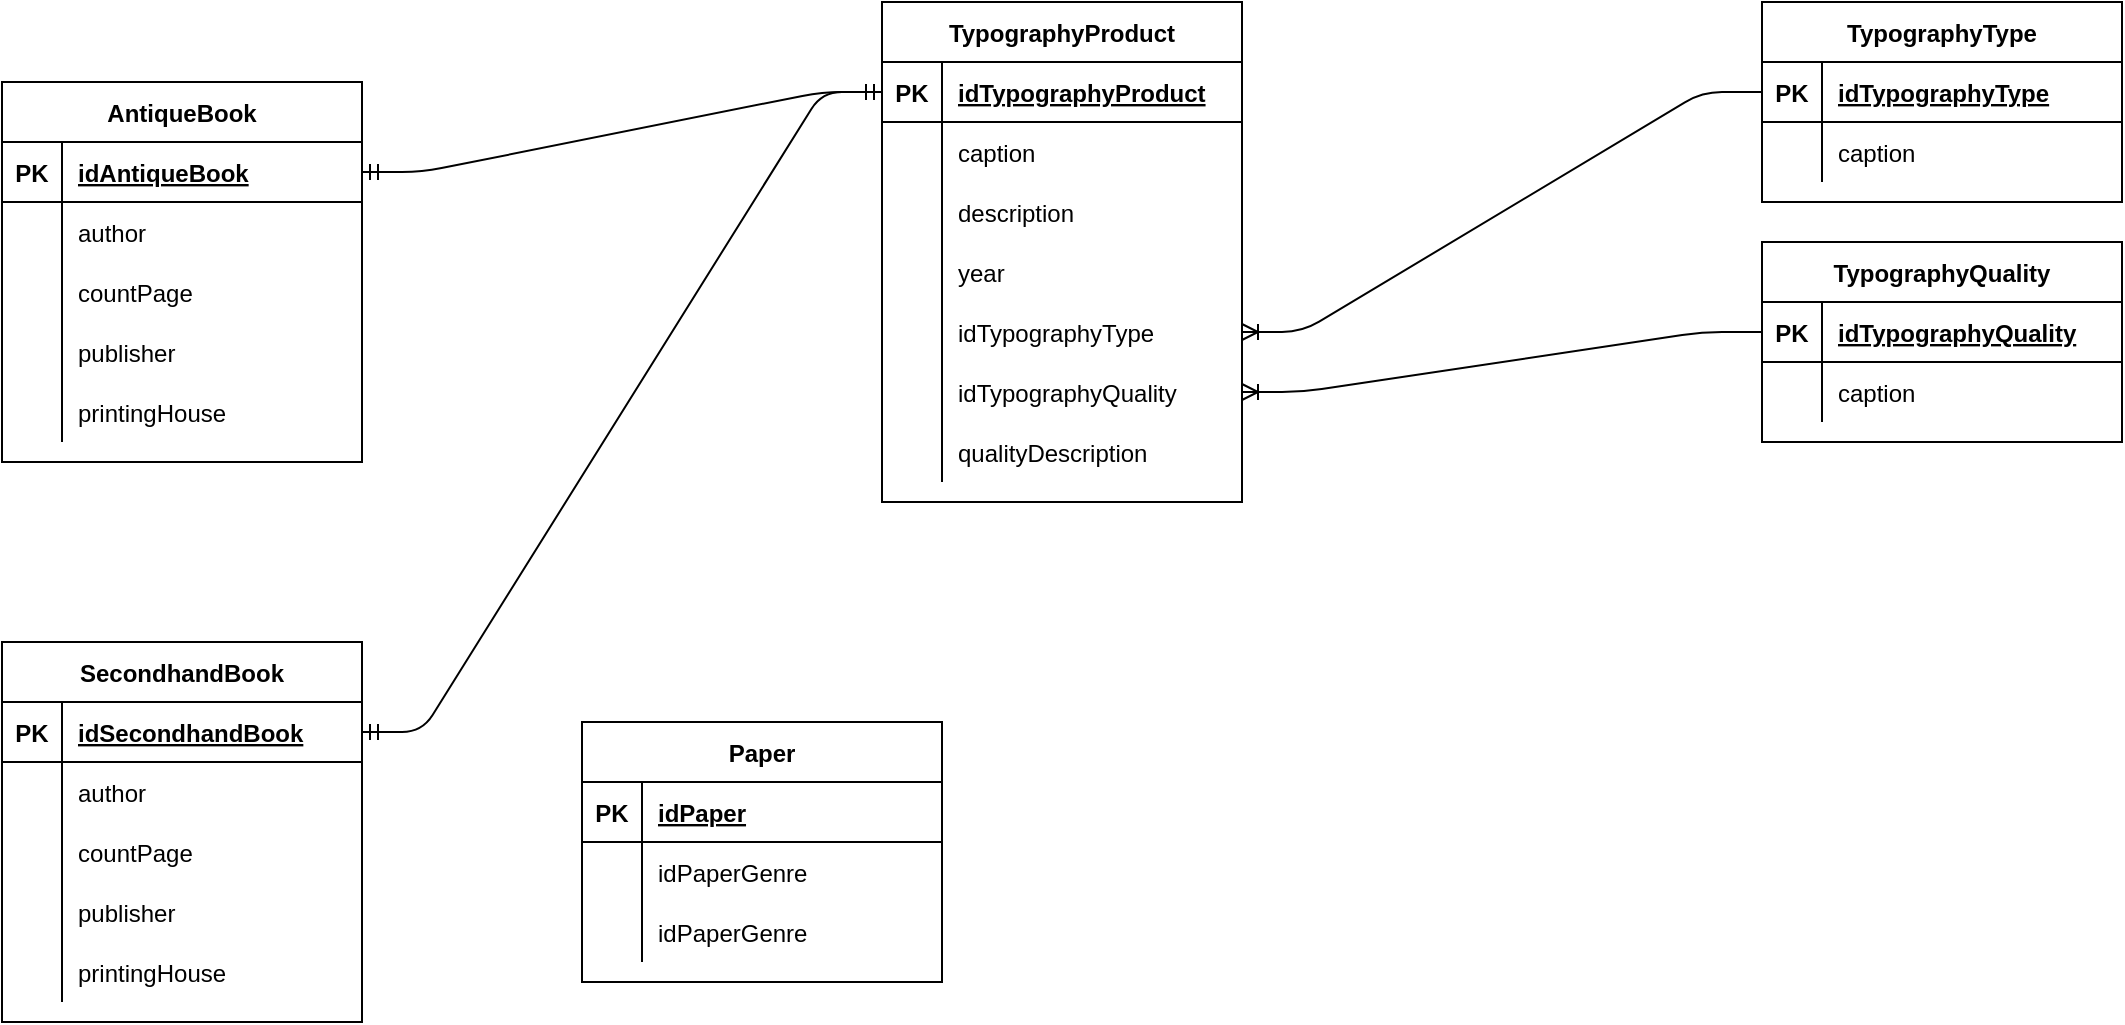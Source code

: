 <mxfile version="13.7.9" type="github" pages="2">
  <diagram id="R2lEEEUBdFMjLlhIrx00" name="Общая структура">
    <mxGraphModel dx="1610" dy="430" grid="1" gridSize="10" guides="1" tooltips="1" connect="1" arrows="1" fold="1" page="1" pageScale="1" pageWidth="850" pageHeight="1100" math="0" shadow="0" extFonts="Permanent Marker^https://fonts.googleapis.com/css?family=Permanent+Marker">
      <root>
        <mxCell id="0" />
        <mxCell id="1" parent="0" />
        <mxCell id="7gq-bZuDtef8zBYDTIqY-27" value="" style="edgeStyle=entityRelationEdgeStyle;fontSize=12;html=1;endArrow=ERoneToMany;" edge="1" parent="1" source="7gq-bZuDtef8zBYDTIqY-15" target="fQw-BtRaJXhAXheImwNY-1">
          <mxGeometry width="100" height="100" relative="1" as="geometry">
            <mxPoint x="580" y="140" as="sourcePoint" />
            <mxPoint x="550" y="280" as="targetPoint" />
          </mxGeometry>
        </mxCell>
        <mxCell id="7gq-bZuDtef8zBYDTIqY-1" value="TypographyProduct" style="shape=table;startSize=30;container=1;collapsible=1;childLayout=tableLayout;fixedRows=1;rowLines=0;fontStyle=1;align=center;resizeLast=1;" vertex="1" parent="1">
          <mxGeometry x="160" y="40" width="180" height="250" as="geometry" />
        </mxCell>
        <mxCell id="7gq-bZuDtef8zBYDTIqY-2" value="" style="shape=partialRectangle;collapsible=0;dropTarget=0;pointerEvents=0;fillColor=none;top=0;left=0;bottom=1;right=0;points=[[0,0.5],[1,0.5]];portConstraint=eastwest;" vertex="1" parent="7gq-bZuDtef8zBYDTIqY-1">
          <mxGeometry y="30" width="180" height="30" as="geometry" />
        </mxCell>
        <mxCell id="7gq-bZuDtef8zBYDTIqY-3" value="PK" style="shape=partialRectangle;connectable=0;fillColor=none;top=0;left=0;bottom=0;right=0;fontStyle=1;overflow=hidden;" vertex="1" parent="7gq-bZuDtef8zBYDTIqY-2">
          <mxGeometry width="30" height="30" as="geometry" />
        </mxCell>
        <mxCell id="7gq-bZuDtef8zBYDTIqY-4" value="idTypographyProduct" style="shape=partialRectangle;connectable=0;fillColor=none;top=0;left=0;bottom=0;right=0;align=left;spacingLeft=6;fontStyle=5;overflow=hidden;" vertex="1" parent="7gq-bZuDtef8zBYDTIqY-2">
          <mxGeometry x="30" width="150" height="30" as="geometry" />
        </mxCell>
        <mxCell id="7gq-bZuDtef8zBYDTIqY-5" value="" style="shape=partialRectangle;collapsible=0;dropTarget=0;pointerEvents=0;fillColor=none;top=0;left=0;bottom=0;right=0;points=[[0,0.5],[1,0.5]];portConstraint=eastwest;" vertex="1" parent="7gq-bZuDtef8zBYDTIqY-1">
          <mxGeometry y="60" width="180" height="30" as="geometry" />
        </mxCell>
        <mxCell id="7gq-bZuDtef8zBYDTIqY-6" value="" style="shape=partialRectangle;connectable=0;fillColor=none;top=0;left=0;bottom=0;right=0;editable=1;overflow=hidden;" vertex="1" parent="7gq-bZuDtef8zBYDTIqY-5">
          <mxGeometry width="30" height="30" as="geometry" />
        </mxCell>
        <mxCell id="7gq-bZuDtef8zBYDTIqY-7" value="caption" style="shape=partialRectangle;connectable=0;fillColor=none;top=0;left=0;bottom=0;right=0;align=left;spacingLeft=6;overflow=hidden;" vertex="1" parent="7gq-bZuDtef8zBYDTIqY-5">
          <mxGeometry x="30" width="150" height="30" as="geometry" />
        </mxCell>
        <mxCell id="fQw-BtRaJXhAXheImwNY-48" value="" style="shape=partialRectangle;collapsible=0;dropTarget=0;pointerEvents=0;fillColor=none;top=0;left=0;bottom=0;right=0;points=[[0,0.5],[1,0.5]];portConstraint=eastwest;" vertex="1" parent="7gq-bZuDtef8zBYDTIqY-1">
          <mxGeometry y="90" width="180" height="30" as="geometry" />
        </mxCell>
        <mxCell id="fQw-BtRaJXhAXheImwNY-49" value="" style="shape=partialRectangle;connectable=0;fillColor=none;top=0;left=0;bottom=0;right=0;editable=1;overflow=hidden;" vertex="1" parent="fQw-BtRaJXhAXheImwNY-48">
          <mxGeometry width="30" height="30" as="geometry" />
        </mxCell>
        <mxCell id="fQw-BtRaJXhAXheImwNY-50" value="description" style="shape=partialRectangle;connectable=0;fillColor=none;top=0;left=0;bottom=0;right=0;align=left;spacingLeft=6;overflow=hidden;" vertex="1" parent="fQw-BtRaJXhAXheImwNY-48">
          <mxGeometry x="30" width="150" height="30" as="geometry" />
        </mxCell>
        <mxCell id="7gq-bZuDtef8zBYDTIqY-8" value="" style="shape=partialRectangle;collapsible=0;dropTarget=0;pointerEvents=0;fillColor=none;top=0;left=0;bottom=0;right=0;points=[[0,0.5],[1,0.5]];portConstraint=eastwest;" vertex="1" parent="7gq-bZuDtef8zBYDTIqY-1">
          <mxGeometry y="120" width="180" height="30" as="geometry" />
        </mxCell>
        <mxCell id="7gq-bZuDtef8zBYDTIqY-9" value="" style="shape=partialRectangle;connectable=0;fillColor=none;top=0;left=0;bottom=0;right=0;editable=1;overflow=hidden;" vertex="1" parent="7gq-bZuDtef8zBYDTIqY-8">
          <mxGeometry width="30" height="30" as="geometry" />
        </mxCell>
        <mxCell id="7gq-bZuDtef8zBYDTIqY-10" value="year" style="shape=partialRectangle;connectable=0;fillColor=none;top=0;left=0;bottom=0;right=0;align=left;spacingLeft=6;overflow=hidden;" vertex="1" parent="7gq-bZuDtef8zBYDTIqY-8">
          <mxGeometry x="30" width="150" height="30" as="geometry" />
        </mxCell>
        <mxCell id="fQw-BtRaJXhAXheImwNY-1" value="" style="shape=partialRectangle;collapsible=0;dropTarget=0;pointerEvents=0;fillColor=none;top=0;left=0;bottom=0;right=0;points=[[0,0.5],[1,0.5]];portConstraint=eastwest;" vertex="1" parent="7gq-bZuDtef8zBYDTIqY-1">
          <mxGeometry y="150" width="180" height="30" as="geometry" />
        </mxCell>
        <mxCell id="fQw-BtRaJXhAXheImwNY-2" value="" style="shape=partialRectangle;connectable=0;fillColor=none;top=0;left=0;bottom=0;right=0;editable=1;overflow=hidden;" vertex="1" parent="fQw-BtRaJXhAXheImwNY-1">
          <mxGeometry width="30" height="30" as="geometry" />
        </mxCell>
        <mxCell id="fQw-BtRaJXhAXheImwNY-3" value="idTypographyType" style="shape=partialRectangle;connectable=0;fillColor=none;top=0;left=0;bottom=0;right=0;align=left;spacingLeft=6;overflow=hidden;" vertex="1" parent="fQw-BtRaJXhAXheImwNY-1">
          <mxGeometry x="30" width="150" height="30" as="geometry" />
        </mxCell>
        <mxCell id="fQw-BtRaJXhAXheImwNY-4" value="" style="shape=partialRectangle;collapsible=0;dropTarget=0;pointerEvents=0;fillColor=none;top=0;left=0;bottom=0;right=0;points=[[0,0.5],[1,0.5]];portConstraint=eastwest;" vertex="1" parent="7gq-bZuDtef8zBYDTIqY-1">
          <mxGeometry y="180" width="180" height="30" as="geometry" />
        </mxCell>
        <mxCell id="fQw-BtRaJXhAXheImwNY-5" value="" style="shape=partialRectangle;connectable=0;fillColor=none;top=0;left=0;bottom=0;right=0;editable=1;overflow=hidden;" vertex="1" parent="fQw-BtRaJXhAXheImwNY-4">
          <mxGeometry width="30" height="30" as="geometry" />
        </mxCell>
        <mxCell id="fQw-BtRaJXhAXheImwNY-6" value="idTypographyQuality" style="shape=partialRectangle;connectable=0;fillColor=none;top=0;left=0;bottom=0;right=0;align=left;spacingLeft=6;overflow=hidden;" vertex="1" parent="fQw-BtRaJXhAXheImwNY-4">
          <mxGeometry x="30" width="150" height="30" as="geometry" />
        </mxCell>
        <mxCell id="7gq-bZuDtef8zBYDTIqY-11" value="" style="shape=partialRectangle;collapsible=0;dropTarget=0;pointerEvents=0;fillColor=none;top=0;left=0;bottom=0;right=0;points=[[0,0.5],[1,0.5]];portConstraint=eastwest;" vertex="1" parent="7gq-bZuDtef8zBYDTIqY-1">
          <mxGeometry y="210" width="180" height="30" as="geometry" />
        </mxCell>
        <mxCell id="7gq-bZuDtef8zBYDTIqY-12" value="" style="shape=partialRectangle;connectable=0;fillColor=none;top=0;left=0;bottom=0;right=0;editable=1;overflow=hidden;" vertex="1" parent="7gq-bZuDtef8zBYDTIqY-11">
          <mxGeometry width="30" height="30" as="geometry" />
        </mxCell>
        <mxCell id="7gq-bZuDtef8zBYDTIqY-13" value="qualityDescription" style="shape=partialRectangle;connectable=0;fillColor=none;top=0;left=0;bottom=0;right=0;align=left;spacingLeft=6;overflow=hidden;" vertex="1" parent="7gq-bZuDtef8zBYDTIqY-11">
          <mxGeometry x="30" width="150" height="30" as="geometry" />
        </mxCell>
        <mxCell id="7gq-bZuDtef8zBYDTIqY-14" value="TypographyType" style="shape=table;startSize=30;container=1;collapsible=1;childLayout=tableLayout;fixedRows=1;rowLines=0;fontStyle=1;align=center;resizeLast=1;" vertex="1" parent="1">
          <mxGeometry x="600" y="40" width="180" height="100" as="geometry" />
        </mxCell>
        <mxCell id="7gq-bZuDtef8zBYDTIqY-15" value="" style="shape=partialRectangle;collapsible=0;dropTarget=0;pointerEvents=0;fillColor=none;top=0;left=0;bottom=1;right=0;points=[[0,0.5],[1,0.5]];portConstraint=eastwest;" vertex="1" parent="7gq-bZuDtef8zBYDTIqY-14">
          <mxGeometry y="30" width="180" height="30" as="geometry" />
        </mxCell>
        <mxCell id="7gq-bZuDtef8zBYDTIqY-16" value="PK" style="shape=partialRectangle;connectable=0;fillColor=none;top=0;left=0;bottom=0;right=0;fontStyle=1;overflow=hidden;" vertex="1" parent="7gq-bZuDtef8zBYDTIqY-15">
          <mxGeometry width="30" height="30" as="geometry" />
        </mxCell>
        <mxCell id="7gq-bZuDtef8zBYDTIqY-17" value="idTypographyType" style="shape=partialRectangle;connectable=0;fillColor=none;top=0;left=0;bottom=0;right=0;align=left;spacingLeft=6;fontStyle=5;overflow=hidden;" vertex="1" parent="7gq-bZuDtef8zBYDTIqY-15">
          <mxGeometry x="30" width="150" height="30" as="geometry" />
        </mxCell>
        <mxCell id="7gq-bZuDtef8zBYDTIqY-18" value="" style="shape=partialRectangle;collapsible=0;dropTarget=0;pointerEvents=0;fillColor=none;top=0;left=0;bottom=0;right=0;points=[[0,0.5],[1,0.5]];portConstraint=eastwest;" vertex="1" parent="7gq-bZuDtef8zBYDTIqY-14">
          <mxGeometry y="60" width="180" height="30" as="geometry" />
        </mxCell>
        <mxCell id="7gq-bZuDtef8zBYDTIqY-19" value="" style="shape=partialRectangle;connectable=0;fillColor=none;top=0;left=0;bottom=0;right=0;editable=1;overflow=hidden;" vertex="1" parent="7gq-bZuDtef8zBYDTIqY-18">
          <mxGeometry width="30" height="30" as="geometry" />
        </mxCell>
        <mxCell id="7gq-bZuDtef8zBYDTIqY-20" value="caption" style="shape=partialRectangle;connectable=0;fillColor=none;top=0;left=0;bottom=0;right=0;align=left;spacingLeft=6;overflow=hidden;" vertex="1" parent="7gq-bZuDtef8zBYDTIqY-18">
          <mxGeometry x="30" width="150" height="30" as="geometry" />
        </mxCell>
        <mxCell id="OE2pq34uRL8KqvzBAQ7R-20" value="TypographyQuality" style="shape=table;startSize=30;container=1;collapsible=1;childLayout=tableLayout;fixedRows=1;rowLines=0;fontStyle=1;align=center;resizeLast=1;" vertex="1" parent="1">
          <mxGeometry x="600" y="160" width="180" height="100" as="geometry" />
        </mxCell>
        <mxCell id="OE2pq34uRL8KqvzBAQ7R-21" value="" style="shape=partialRectangle;collapsible=0;dropTarget=0;pointerEvents=0;fillColor=none;top=0;left=0;bottom=1;right=0;points=[[0,0.5],[1,0.5]];portConstraint=eastwest;" vertex="1" parent="OE2pq34uRL8KqvzBAQ7R-20">
          <mxGeometry y="30" width="180" height="30" as="geometry" />
        </mxCell>
        <mxCell id="OE2pq34uRL8KqvzBAQ7R-22" value="PK" style="shape=partialRectangle;connectable=0;fillColor=none;top=0;left=0;bottom=0;right=0;fontStyle=1;overflow=hidden;" vertex="1" parent="OE2pq34uRL8KqvzBAQ7R-21">
          <mxGeometry width="30" height="30" as="geometry" />
        </mxCell>
        <mxCell id="OE2pq34uRL8KqvzBAQ7R-23" value="idTypographyQuality" style="shape=partialRectangle;connectable=0;fillColor=none;top=0;left=0;bottom=0;right=0;align=left;spacingLeft=6;fontStyle=5;overflow=hidden;" vertex="1" parent="OE2pq34uRL8KqvzBAQ7R-21">
          <mxGeometry x="30" width="150" height="30" as="geometry" />
        </mxCell>
        <mxCell id="OE2pq34uRL8KqvzBAQ7R-24" value="" style="shape=partialRectangle;collapsible=0;dropTarget=0;pointerEvents=0;fillColor=none;top=0;left=0;bottom=0;right=0;points=[[0,0.5],[1,0.5]];portConstraint=eastwest;" vertex="1" parent="OE2pq34uRL8KqvzBAQ7R-20">
          <mxGeometry y="60" width="180" height="30" as="geometry" />
        </mxCell>
        <mxCell id="OE2pq34uRL8KqvzBAQ7R-25" value="" style="shape=partialRectangle;connectable=0;fillColor=none;top=0;left=0;bottom=0;right=0;editable=1;overflow=hidden;" vertex="1" parent="OE2pq34uRL8KqvzBAQ7R-24">
          <mxGeometry width="30" height="30" as="geometry" />
        </mxCell>
        <mxCell id="OE2pq34uRL8KqvzBAQ7R-26" value="caption" style="shape=partialRectangle;connectable=0;fillColor=none;top=0;left=0;bottom=0;right=0;align=left;spacingLeft=6;overflow=hidden;" vertex="1" parent="OE2pq34uRL8KqvzBAQ7R-24">
          <mxGeometry x="30" width="150" height="30" as="geometry" />
        </mxCell>
        <mxCell id="fQw-BtRaJXhAXheImwNY-7" value="" style="edgeStyle=entityRelationEdgeStyle;fontSize=12;html=1;endArrow=ERoneToMany;" edge="1" parent="1" source="OE2pq34uRL8KqvzBAQ7R-21" target="fQw-BtRaJXhAXheImwNY-4">
          <mxGeometry width="100" height="100" relative="1" as="geometry">
            <mxPoint x="610" y="95" as="sourcePoint" />
            <mxPoint x="350" y="185" as="targetPoint" />
          </mxGeometry>
        </mxCell>
        <mxCell id="fQw-BtRaJXhAXheImwNY-8" value="" style="edgeStyle=entityRelationEdgeStyle;fontSize=12;html=1;endArrow=ERmandOne;startArrow=ERmandOne;" edge="1" parent="1" source="OE2pq34uRL8KqvzBAQ7R-2" target="7gq-bZuDtef8zBYDTIqY-2">
          <mxGeometry width="100" height="100" relative="1" as="geometry">
            <mxPoint x="50" y="450" as="sourcePoint" />
            <mxPoint x="150" y="350" as="targetPoint" />
          </mxGeometry>
        </mxCell>
        <mxCell id="fQw-BtRaJXhAXheImwNY-9" value="SecondhandBook" style="shape=table;startSize=30;container=1;collapsible=1;childLayout=tableLayout;fixedRows=1;rowLines=0;fontStyle=1;align=center;resizeLast=1;" vertex="1" parent="1">
          <mxGeometry x="-280" y="360" width="180" height="190" as="geometry" />
        </mxCell>
        <mxCell id="fQw-BtRaJXhAXheImwNY-10" value="" style="shape=partialRectangle;collapsible=0;dropTarget=0;pointerEvents=0;fillColor=none;top=0;left=0;bottom=1;right=0;points=[[0,0.5],[1,0.5]];portConstraint=eastwest;" vertex="1" parent="fQw-BtRaJXhAXheImwNY-9">
          <mxGeometry y="30" width="180" height="30" as="geometry" />
        </mxCell>
        <mxCell id="fQw-BtRaJXhAXheImwNY-11" value="PK" style="shape=partialRectangle;connectable=0;fillColor=none;top=0;left=0;bottom=0;right=0;fontStyle=1;overflow=hidden;" vertex="1" parent="fQw-BtRaJXhAXheImwNY-10">
          <mxGeometry width="30" height="30" as="geometry" />
        </mxCell>
        <mxCell id="fQw-BtRaJXhAXheImwNY-12" value="idSecondhandBook" style="shape=partialRectangle;connectable=0;fillColor=none;top=0;left=0;bottom=0;right=0;align=left;spacingLeft=6;fontStyle=5;overflow=hidden;" vertex="1" parent="fQw-BtRaJXhAXheImwNY-10">
          <mxGeometry x="30" width="150" height="30" as="geometry" />
        </mxCell>
        <mxCell id="fQw-BtRaJXhAXheImwNY-13" value="" style="shape=partialRectangle;collapsible=0;dropTarget=0;pointerEvents=0;fillColor=none;top=0;left=0;bottom=0;right=0;points=[[0,0.5],[1,0.5]];portConstraint=eastwest;" vertex="1" parent="fQw-BtRaJXhAXheImwNY-9">
          <mxGeometry y="60" width="180" height="30" as="geometry" />
        </mxCell>
        <mxCell id="fQw-BtRaJXhAXheImwNY-14" value="" style="shape=partialRectangle;connectable=0;fillColor=none;top=0;left=0;bottom=0;right=0;editable=1;overflow=hidden;" vertex="1" parent="fQw-BtRaJXhAXheImwNY-13">
          <mxGeometry width="30" height="30" as="geometry" />
        </mxCell>
        <mxCell id="fQw-BtRaJXhAXheImwNY-15" value="author" style="shape=partialRectangle;connectable=0;fillColor=none;top=0;left=0;bottom=0;right=0;align=left;spacingLeft=6;overflow=hidden;" vertex="1" parent="fQw-BtRaJXhAXheImwNY-13">
          <mxGeometry x="30" width="150" height="30" as="geometry" />
        </mxCell>
        <mxCell id="fQw-BtRaJXhAXheImwNY-16" value="" style="shape=partialRectangle;collapsible=0;dropTarget=0;pointerEvents=0;fillColor=none;top=0;left=0;bottom=0;right=0;points=[[0,0.5],[1,0.5]];portConstraint=eastwest;" vertex="1" parent="fQw-BtRaJXhAXheImwNY-9">
          <mxGeometry y="90" width="180" height="30" as="geometry" />
        </mxCell>
        <mxCell id="fQw-BtRaJXhAXheImwNY-17" value="" style="shape=partialRectangle;connectable=0;fillColor=none;top=0;left=0;bottom=0;right=0;editable=1;overflow=hidden;" vertex="1" parent="fQw-BtRaJXhAXheImwNY-16">
          <mxGeometry width="30" height="30" as="geometry" />
        </mxCell>
        <mxCell id="fQw-BtRaJXhAXheImwNY-18" value="countPage" style="shape=partialRectangle;connectable=0;fillColor=none;top=0;left=0;bottom=0;right=0;align=left;spacingLeft=6;overflow=hidden;" vertex="1" parent="fQw-BtRaJXhAXheImwNY-16">
          <mxGeometry x="30" width="150" height="30" as="geometry" />
        </mxCell>
        <mxCell id="fQw-BtRaJXhAXheImwNY-19" value="" style="shape=partialRectangle;collapsible=0;dropTarget=0;pointerEvents=0;fillColor=none;top=0;left=0;bottom=0;right=0;points=[[0,0.5],[1,0.5]];portConstraint=eastwest;" vertex="1" parent="fQw-BtRaJXhAXheImwNY-9">
          <mxGeometry y="120" width="180" height="30" as="geometry" />
        </mxCell>
        <mxCell id="fQw-BtRaJXhAXheImwNY-20" value="" style="shape=partialRectangle;connectable=0;fillColor=none;top=0;left=0;bottom=0;right=0;editable=1;overflow=hidden;" vertex="1" parent="fQw-BtRaJXhAXheImwNY-19">
          <mxGeometry width="30" height="30" as="geometry" />
        </mxCell>
        <mxCell id="fQw-BtRaJXhAXheImwNY-21" value="publisher" style="shape=partialRectangle;connectable=0;fillColor=none;top=0;left=0;bottom=0;right=0;align=left;spacingLeft=6;overflow=hidden;" vertex="1" parent="fQw-BtRaJXhAXheImwNY-19">
          <mxGeometry x="30" width="150" height="30" as="geometry" />
        </mxCell>
        <mxCell id="fQw-BtRaJXhAXheImwNY-22" value="" style="shape=partialRectangle;collapsible=0;dropTarget=0;pointerEvents=0;fillColor=none;top=0;left=0;bottom=0;right=0;points=[[0,0.5],[1,0.5]];portConstraint=eastwest;" vertex="1" parent="fQw-BtRaJXhAXheImwNY-9">
          <mxGeometry y="150" width="180" height="30" as="geometry" />
        </mxCell>
        <mxCell id="fQw-BtRaJXhAXheImwNY-23" value="" style="shape=partialRectangle;connectable=0;fillColor=none;top=0;left=0;bottom=0;right=0;editable=1;overflow=hidden;" vertex="1" parent="fQw-BtRaJXhAXheImwNY-22">
          <mxGeometry width="30" height="30" as="geometry" />
        </mxCell>
        <mxCell id="fQw-BtRaJXhAXheImwNY-24" value="printingHouse" style="shape=partialRectangle;connectable=0;fillColor=none;top=0;left=0;bottom=0;right=0;align=left;spacingLeft=6;overflow=hidden;" vertex="1" parent="fQw-BtRaJXhAXheImwNY-22">
          <mxGeometry x="30" width="150" height="30" as="geometry" />
        </mxCell>
        <mxCell id="OE2pq34uRL8KqvzBAQ7R-1" value="AntiqueBook" style="shape=table;startSize=30;container=1;collapsible=1;childLayout=tableLayout;fixedRows=1;rowLines=0;fontStyle=1;align=center;resizeLast=1;" vertex="1" parent="1">
          <mxGeometry x="-280" y="80" width="180" height="190" as="geometry" />
        </mxCell>
        <mxCell id="OE2pq34uRL8KqvzBAQ7R-2" value="" style="shape=partialRectangle;collapsible=0;dropTarget=0;pointerEvents=0;fillColor=none;top=0;left=0;bottom=1;right=0;points=[[0,0.5],[1,0.5]];portConstraint=eastwest;" vertex="1" parent="OE2pq34uRL8KqvzBAQ7R-1">
          <mxGeometry y="30" width="180" height="30" as="geometry" />
        </mxCell>
        <mxCell id="OE2pq34uRL8KqvzBAQ7R-3" value="PK" style="shape=partialRectangle;connectable=0;fillColor=none;top=0;left=0;bottom=0;right=0;fontStyle=1;overflow=hidden;" vertex="1" parent="OE2pq34uRL8KqvzBAQ7R-2">
          <mxGeometry width="30" height="30" as="geometry" />
        </mxCell>
        <mxCell id="OE2pq34uRL8KqvzBAQ7R-4" value="idAntiqueBook" style="shape=partialRectangle;connectable=0;fillColor=none;top=0;left=0;bottom=0;right=0;align=left;spacingLeft=6;fontStyle=5;overflow=hidden;" vertex="1" parent="OE2pq34uRL8KqvzBAQ7R-2">
          <mxGeometry x="30" width="150" height="30" as="geometry" />
        </mxCell>
        <mxCell id="OE2pq34uRL8KqvzBAQ7R-5" value="" style="shape=partialRectangle;collapsible=0;dropTarget=0;pointerEvents=0;fillColor=none;top=0;left=0;bottom=0;right=0;points=[[0,0.5],[1,0.5]];portConstraint=eastwest;" vertex="1" parent="OE2pq34uRL8KqvzBAQ7R-1">
          <mxGeometry y="60" width="180" height="30" as="geometry" />
        </mxCell>
        <mxCell id="OE2pq34uRL8KqvzBAQ7R-6" value="" style="shape=partialRectangle;connectable=0;fillColor=none;top=0;left=0;bottom=0;right=0;editable=1;overflow=hidden;" vertex="1" parent="OE2pq34uRL8KqvzBAQ7R-5">
          <mxGeometry width="30" height="30" as="geometry" />
        </mxCell>
        <mxCell id="OE2pq34uRL8KqvzBAQ7R-7" value="author" style="shape=partialRectangle;connectable=0;fillColor=none;top=0;left=0;bottom=0;right=0;align=left;spacingLeft=6;overflow=hidden;" vertex="1" parent="OE2pq34uRL8KqvzBAQ7R-5">
          <mxGeometry x="30" width="150" height="30" as="geometry" />
        </mxCell>
        <mxCell id="OE2pq34uRL8KqvzBAQ7R-8" value="" style="shape=partialRectangle;collapsible=0;dropTarget=0;pointerEvents=0;fillColor=none;top=0;left=0;bottom=0;right=0;points=[[0,0.5],[1,0.5]];portConstraint=eastwest;" vertex="1" parent="OE2pq34uRL8KqvzBAQ7R-1">
          <mxGeometry y="90" width="180" height="30" as="geometry" />
        </mxCell>
        <mxCell id="OE2pq34uRL8KqvzBAQ7R-9" value="" style="shape=partialRectangle;connectable=0;fillColor=none;top=0;left=0;bottom=0;right=0;editable=1;overflow=hidden;" vertex="1" parent="OE2pq34uRL8KqvzBAQ7R-8">
          <mxGeometry width="30" height="30" as="geometry" />
        </mxCell>
        <mxCell id="OE2pq34uRL8KqvzBAQ7R-10" value="countPage" style="shape=partialRectangle;connectable=0;fillColor=none;top=0;left=0;bottom=0;right=0;align=left;spacingLeft=6;overflow=hidden;" vertex="1" parent="OE2pq34uRL8KqvzBAQ7R-8">
          <mxGeometry x="30" width="150" height="30" as="geometry" />
        </mxCell>
        <mxCell id="OE2pq34uRL8KqvzBAQ7R-11" value="" style="shape=partialRectangle;collapsible=0;dropTarget=0;pointerEvents=0;fillColor=none;top=0;left=0;bottom=0;right=0;points=[[0,0.5],[1,0.5]];portConstraint=eastwest;" vertex="1" parent="OE2pq34uRL8KqvzBAQ7R-1">
          <mxGeometry y="120" width="180" height="30" as="geometry" />
        </mxCell>
        <mxCell id="OE2pq34uRL8KqvzBAQ7R-12" value="" style="shape=partialRectangle;connectable=0;fillColor=none;top=0;left=0;bottom=0;right=0;editable=1;overflow=hidden;" vertex="1" parent="OE2pq34uRL8KqvzBAQ7R-11">
          <mxGeometry width="30" height="30" as="geometry" />
        </mxCell>
        <mxCell id="OE2pq34uRL8KqvzBAQ7R-13" value="publisher" style="shape=partialRectangle;connectable=0;fillColor=none;top=0;left=0;bottom=0;right=0;align=left;spacingLeft=6;overflow=hidden;" vertex="1" parent="OE2pq34uRL8KqvzBAQ7R-11">
          <mxGeometry x="30" width="150" height="30" as="geometry" />
        </mxCell>
        <mxCell id="OE2pq34uRL8KqvzBAQ7R-14" value="" style="shape=partialRectangle;collapsible=0;dropTarget=0;pointerEvents=0;fillColor=none;top=0;left=0;bottom=0;right=0;points=[[0,0.5],[1,0.5]];portConstraint=eastwest;" vertex="1" parent="OE2pq34uRL8KqvzBAQ7R-1">
          <mxGeometry y="150" width="180" height="30" as="geometry" />
        </mxCell>
        <mxCell id="OE2pq34uRL8KqvzBAQ7R-15" value="" style="shape=partialRectangle;connectable=0;fillColor=none;top=0;left=0;bottom=0;right=0;editable=1;overflow=hidden;" vertex="1" parent="OE2pq34uRL8KqvzBAQ7R-14">
          <mxGeometry width="30" height="30" as="geometry" />
        </mxCell>
        <mxCell id="OE2pq34uRL8KqvzBAQ7R-16" value="printingHouse" style="shape=partialRectangle;connectable=0;fillColor=none;top=0;left=0;bottom=0;right=0;align=left;spacingLeft=6;overflow=hidden;" vertex="1" parent="OE2pq34uRL8KqvzBAQ7R-14">
          <mxGeometry x="30" width="150" height="30" as="geometry" />
        </mxCell>
        <mxCell id="fQw-BtRaJXhAXheImwNY-28" value="" style="edgeStyle=entityRelationEdgeStyle;fontSize=12;html=1;endArrow=ERmandOne;startArrow=ERmandOne;" edge="1" parent="1" source="fQw-BtRaJXhAXheImwNY-10" target="7gq-bZuDtef8zBYDTIqY-2">
          <mxGeometry width="100" height="100" relative="1" as="geometry">
            <mxPoint x="-20" y="430" as="sourcePoint" />
            <mxPoint x="80" y="330" as="targetPoint" />
          </mxGeometry>
        </mxCell>
        <mxCell id="fQw-BtRaJXhAXheImwNY-29" value="Paper" style="shape=table;startSize=30;container=1;collapsible=1;childLayout=tableLayout;fixedRows=1;rowLines=0;fontStyle=1;align=center;resizeLast=1;" vertex="1" parent="1">
          <mxGeometry x="10" y="400" width="180" height="130" as="geometry" />
        </mxCell>
        <mxCell id="fQw-BtRaJXhAXheImwNY-30" value="" style="shape=partialRectangle;collapsible=0;dropTarget=0;pointerEvents=0;fillColor=none;top=0;left=0;bottom=1;right=0;points=[[0,0.5],[1,0.5]];portConstraint=eastwest;" vertex="1" parent="fQw-BtRaJXhAXheImwNY-29">
          <mxGeometry y="30" width="180" height="30" as="geometry" />
        </mxCell>
        <mxCell id="fQw-BtRaJXhAXheImwNY-31" value="PK" style="shape=partialRectangle;connectable=0;fillColor=none;top=0;left=0;bottom=0;right=0;fontStyle=1;overflow=hidden;" vertex="1" parent="fQw-BtRaJXhAXheImwNY-30">
          <mxGeometry width="30" height="30" as="geometry" />
        </mxCell>
        <mxCell id="fQw-BtRaJXhAXheImwNY-32" value="idPaper" style="shape=partialRectangle;connectable=0;fillColor=none;top=0;left=0;bottom=0;right=0;align=left;spacingLeft=6;fontStyle=5;overflow=hidden;" vertex="1" parent="fQw-BtRaJXhAXheImwNY-30">
          <mxGeometry x="30" width="150" height="30" as="geometry" />
        </mxCell>
        <mxCell id="fQw-BtRaJXhAXheImwNY-33" value="" style="shape=partialRectangle;collapsible=0;dropTarget=0;pointerEvents=0;fillColor=none;top=0;left=0;bottom=0;right=0;points=[[0,0.5],[1,0.5]];portConstraint=eastwest;" vertex="1" parent="fQw-BtRaJXhAXheImwNY-29">
          <mxGeometry y="60" width="180" height="30" as="geometry" />
        </mxCell>
        <mxCell id="fQw-BtRaJXhAXheImwNY-34" value="" style="shape=partialRectangle;connectable=0;fillColor=none;top=0;left=0;bottom=0;right=0;editable=1;overflow=hidden;" vertex="1" parent="fQw-BtRaJXhAXheImwNY-33">
          <mxGeometry width="30" height="30" as="geometry" />
        </mxCell>
        <mxCell id="fQw-BtRaJXhAXheImwNY-35" value="idPaperGenre" style="shape=partialRectangle;connectable=0;fillColor=none;top=0;left=0;bottom=0;right=0;align=left;spacingLeft=6;overflow=hidden;" vertex="1" parent="fQw-BtRaJXhAXheImwNY-33">
          <mxGeometry x="30" width="150" height="30" as="geometry" />
        </mxCell>
        <mxCell id="fQw-BtRaJXhAXheImwNY-45" value="" style="shape=partialRectangle;collapsible=0;dropTarget=0;pointerEvents=0;fillColor=none;top=0;left=0;bottom=0;right=0;points=[[0,0.5],[1,0.5]];portConstraint=eastwest;" vertex="1" parent="fQw-BtRaJXhAXheImwNY-29">
          <mxGeometry y="90" width="180" height="30" as="geometry" />
        </mxCell>
        <mxCell id="fQw-BtRaJXhAXheImwNY-46" value="" style="shape=partialRectangle;connectable=0;fillColor=none;top=0;left=0;bottom=0;right=0;editable=1;overflow=hidden;" vertex="1" parent="fQw-BtRaJXhAXheImwNY-45">
          <mxGeometry width="30" height="30" as="geometry" />
        </mxCell>
        <mxCell id="fQw-BtRaJXhAXheImwNY-47" value="idPaperGenre" style="shape=partialRectangle;connectable=0;fillColor=none;top=0;left=0;bottom=0;right=0;align=left;spacingLeft=6;overflow=hidden;" vertex="1" parent="fQw-BtRaJXhAXheImwNY-45">
          <mxGeometry x="30" width="150" height="30" as="geometry" />
        </mxCell>
      </root>
    </mxGraphModel>
  </diagram>
  <diagram id="TZNjtiAPtXSOyV1RgDeg" name="Значения кодовых словарей">
    <mxGraphModel dx="630" dy="357" grid="1" gridSize="10" guides="1" tooltips="1" connect="1" arrows="1" fold="1" page="1" pageScale="1" pageWidth="827" pageHeight="1169" math="0" shadow="0">
      <root>
        <mxCell id="7G2ZEqkzIKLut_F-zrIf-0" />
        <mxCell id="7G2ZEqkzIKLut_F-zrIf-1" parent="7G2ZEqkzIKLut_F-zrIf-0" />
        <mxCell id="tx18omGcolYZCf3JLZYh-13" value="TypographyType" style="swimlane;fontStyle=0;childLayout=stackLayout;horizontal=1;startSize=26;horizontalStack=0;resizeParent=1;resizeParentMax=0;resizeLast=0;collapsible=1;marginBottom=0;align=center;fontSize=14;" vertex="1" parent="7G2ZEqkzIKLut_F-zrIf-1">
          <mxGeometry x="40" y="40" width="160" height="176" as="geometry" />
        </mxCell>
        <mxCell id="tx18omGcolYZCf3JLZYh-14" value="Антикварная книга" style="text;strokeColor=none;fillColor=none;spacingLeft=4;spacingRight=4;overflow=hidden;rotatable=0;points=[[0,0.5],[1,0.5]];portConstraint=eastwest;fontSize=12;" vertex="1" parent="tx18omGcolYZCf3JLZYh-13">
          <mxGeometry y="26" width="160" height="30" as="geometry" />
        </mxCell>
        <mxCell id="tx18omGcolYZCf3JLZYh-15" value="Букинистическая книга" style="text;strokeColor=none;fillColor=none;spacingLeft=4;spacingRight=4;overflow=hidden;rotatable=0;points=[[0,0.5],[1,0.5]];portConstraint=eastwest;fontSize=12;" vertex="1" parent="tx18omGcolYZCf3JLZYh-13">
          <mxGeometry y="56" width="160" height="30" as="geometry" />
        </mxCell>
        <mxCell id="tx18omGcolYZCf3JLZYh-16" value="Журнал" style="text;strokeColor=none;fillColor=none;spacingLeft=4;spacingRight=4;overflow=hidden;rotatable=0;points=[[0,0.5],[1,0.5]];portConstraint=eastwest;fontSize=12;" vertex="1" parent="tx18omGcolYZCf3JLZYh-13">
          <mxGeometry y="86" width="160" height="30" as="geometry" />
        </mxCell>
        <mxCell id="tx18omGcolYZCf3JLZYh-17" value="Газета" style="text;strokeColor=none;fillColor=none;spacingLeft=4;spacingRight=4;overflow=hidden;rotatable=0;points=[[0,0.5],[1,0.5]];portConstraint=eastwest;fontSize=12;" vertex="1" parent="tx18omGcolYZCf3JLZYh-13">
          <mxGeometry y="116" width="160" height="30" as="geometry" />
        </mxCell>
        <mxCell id="tx18omGcolYZCf3JLZYh-18" value="Открытка" style="text;strokeColor=none;fillColor=none;spacingLeft=4;spacingRight=4;overflow=hidden;rotatable=0;points=[[0,0.5],[1,0.5]];portConstraint=eastwest;fontSize=12;" vertex="1" parent="tx18omGcolYZCf3JLZYh-13">
          <mxGeometry y="146" width="160" height="30" as="geometry" />
        </mxCell>
        <mxCell id="cnqbxz_QclA-MGncGDbw-1" value="TypographyQuality" style="swimlane;fontStyle=0;childLayout=stackLayout;horizontal=1;startSize=26;horizontalStack=0;resizeParent=1;resizeParentMax=0;resizeLast=0;collapsible=1;marginBottom=0;align=center;fontSize=14;" vertex="1" parent="7G2ZEqkzIKLut_F-zrIf-1">
          <mxGeometry x="240" y="40" width="160" height="116" as="geometry" />
        </mxCell>
        <mxCell id="cnqbxz_QclA-MGncGDbw-2" value="Отличное" style="text;strokeColor=none;fillColor=none;spacingLeft=4;spacingRight=4;overflow=hidden;rotatable=0;points=[[0,0.5],[1,0.5]];portConstraint=eastwest;fontSize=12;" vertex="1" parent="cnqbxz_QclA-MGncGDbw-1">
          <mxGeometry y="26" width="160" height="30" as="geometry" />
        </mxCell>
        <mxCell id="cnqbxz_QclA-MGncGDbw-3" value="Хорошее" style="text;strokeColor=none;fillColor=none;spacingLeft=4;spacingRight=4;overflow=hidden;rotatable=0;points=[[0,0.5],[1,0.5]];portConstraint=eastwest;fontSize=12;" vertex="1" parent="cnqbxz_QclA-MGncGDbw-1">
          <mxGeometry y="56" width="160" height="30" as="geometry" />
        </mxCell>
        <mxCell id="cnqbxz_QclA-MGncGDbw-4" value="Плохое" style="text;strokeColor=none;fillColor=none;spacingLeft=4;spacingRight=4;overflow=hidden;rotatable=0;points=[[0,0.5],[1,0.5]];portConstraint=eastwest;fontSize=12;" vertex="1" parent="cnqbxz_QclA-MGncGDbw-1">
          <mxGeometry y="86" width="160" height="30" as="geometry" />
        </mxCell>
      </root>
    </mxGraphModel>
  </diagram>
</mxfile>
